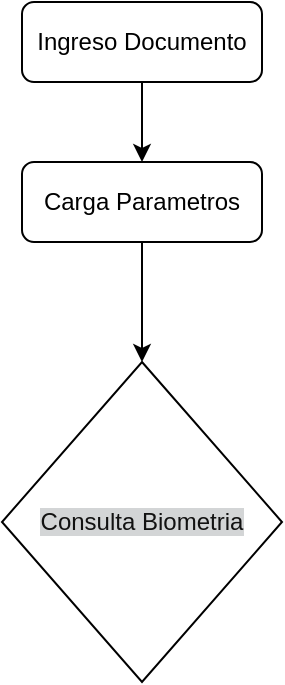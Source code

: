 <mxfile version="28.2.5">
  <diagram name="Biometria" id="79feQSnU4Pidzu1CZ-s2">
    <mxGraphModel dx="1426" dy="764" grid="1" gridSize="10" guides="1" tooltips="1" connect="1" arrows="1" fold="1" page="1" pageScale="1" pageWidth="827" pageHeight="1169" math="0" shadow="0">
      <root>
        <mxCell id="0" />
        <mxCell id="1" parent="0" />
        <mxCell id="HmaoinRIms51j2_bCa36-6" style="edgeStyle=orthogonalEdgeStyle;rounded=0;orthogonalLoop=1;jettySize=auto;html=1;exitX=0.5;exitY=1;exitDx=0;exitDy=0;entryX=0.5;entryY=0;entryDx=0;entryDy=0;" parent="1" source="HmaoinRIms51j2_bCa36-4" target="HmaoinRIms51j2_bCa36-5" edge="1">
          <mxGeometry relative="1" as="geometry" />
        </mxCell>
        <mxCell id="HmaoinRIms51j2_bCa36-4" value="Ingreso Documento" style="rounded=1;whiteSpace=wrap;html=1;" parent="1" vertex="1">
          <mxGeometry x="90" y="80" width="120" height="40" as="geometry" />
        </mxCell>
        <mxCell id="HmaoinRIms51j2_bCa36-10" style="edgeStyle=orthogonalEdgeStyle;rounded=0;orthogonalLoop=1;jettySize=auto;html=1;exitX=0.5;exitY=1;exitDx=0;exitDy=0;entryX=0.5;entryY=0;entryDx=0;entryDy=0;" parent="1" source="HmaoinRIms51j2_bCa36-5" target="HmaoinRIms51j2_bCa36-9" edge="1">
          <mxGeometry relative="1" as="geometry" />
        </mxCell>
        <mxCell id="HmaoinRIms51j2_bCa36-5" value="Carga Parametros" style="rounded=1;whiteSpace=wrap;html=1;" parent="1" vertex="1">
          <mxGeometry x="90" y="160" width="120" height="40" as="geometry" />
        </mxCell>
        <mxCell id="HmaoinRIms51j2_bCa36-9" value="&lt;font color=&quot;#121212&quot;&gt;&lt;span style=&quot;background-color: rgb(211, 213, 214);&quot;&gt;Consulta Biometria&lt;/span&gt;&lt;/font&gt;" style="rhombus;whiteSpace=wrap;html=1;" parent="1" vertex="1">
          <mxGeometry x="80" y="260" width="140" height="160" as="geometry" />
        </mxCell>
      </root>
    </mxGraphModel>
  </diagram>
</mxfile>
